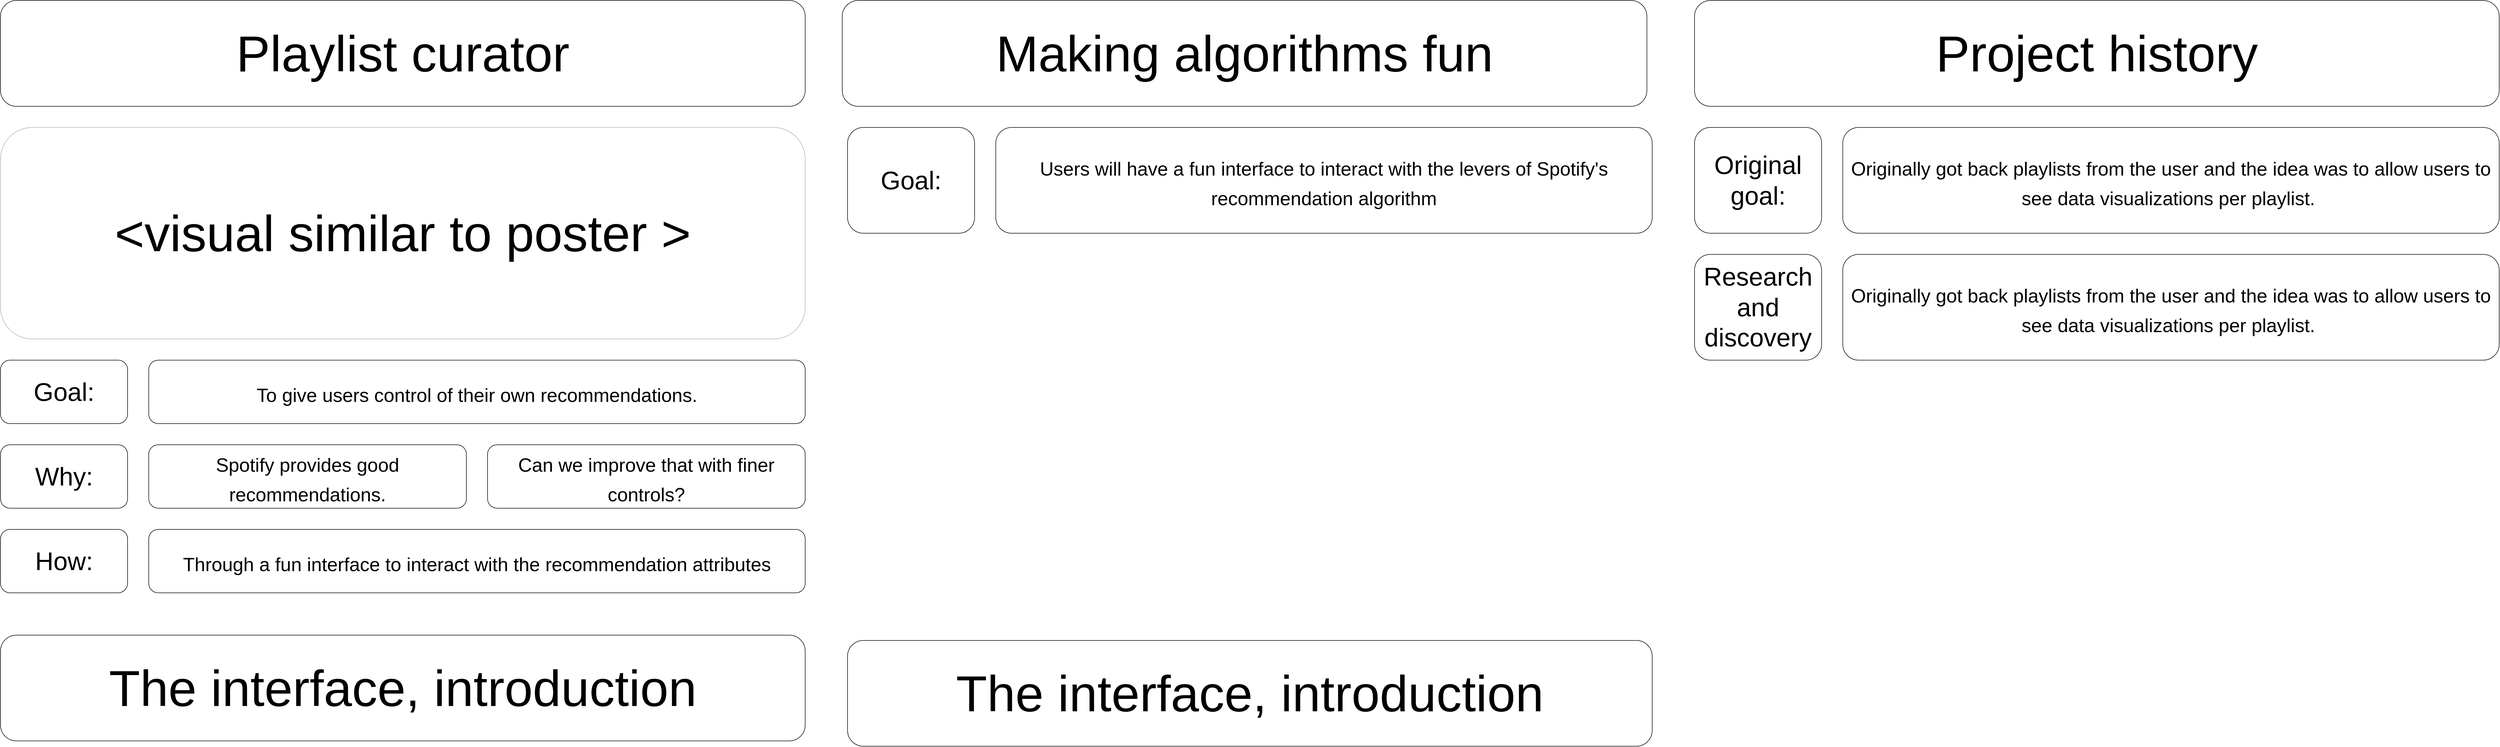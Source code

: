 <mxfile>
    <diagram id="_6eTLL0yAIovUGPhj1NL" name="Page-1">
        <mxGraphModel dx="2424" dy="1372" grid="1" gridSize="10" guides="1" tooltips="1" connect="1" arrows="1" fold="1" page="1" pageScale="1" pageWidth="1600" pageHeight="1200" math="0" shadow="0">
            <root>
                <mxCell id="0"/>
                <mxCell id="1" parent="0"/>
                <mxCell id="2" value="Playlist curator" style="rounded=1;whiteSpace=wrap;html=1;fontSize=96;" parent="1" vertex="1">
                    <mxGeometry x="40" y="40" width="1520" height="200" as="geometry"/>
                </mxCell>
                <mxCell id="3" value="Goal:" style="rounded=1;whiteSpace=wrap;html=1;fontSize=48;" parent="1" vertex="1">
                    <mxGeometry x="40" y="720" width="240" height="120" as="geometry"/>
                </mxCell>
                <mxCell id="4" value="&lt;p style=&quot;line-height: 60%;&quot;&gt;&lt;span style=&quot;font-size: 36px;&quot;&gt;To give users control of their own recommendations.&lt;/span&gt;&lt;/p&gt;" style="rounded=1;whiteSpace=wrap;html=1;fontSize=72;" parent="1" vertex="1">
                    <mxGeometry x="320" y="720" width="1240" height="120" as="geometry"/>
                </mxCell>
                <mxCell id="9" value="Why:" style="rounded=1;whiteSpace=wrap;html=1;fontSize=48;" parent="1" vertex="1">
                    <mxGeometry x="40" y="880" width="240" height="120" as="geometry"/>
                </mxCell>
                <mxCell id="10" value="&lt;p style=&quot;line-height: 60%;&quot;&gt;&lt;span style=&quot;font-size: 36px;&quot;&gt;Spotify provides good recommendations.&lt;/span&gt;&lt;/p&gt;" style="rounded=1;whiteSpace=wrap;html=1;fontSize=72;" parent="1" vertex="1">
                    <mxGeometry x="320" y="880" width="600" height="120" as="geometry"/>
                </mxCell>
                <mxCell id="11" value="&lt;p style=&quot;line-height: 60%;&quot;&gt;&lt;span style=&quot;font-size: 36px;&quot;&gt;Can we improve that with finer controls?&lt;/span&gt;&lt;/p&gt;" style="rounded=1;whiteSpace=wrap;html=1;fontSize=72;" parent="1" vertex="1">
                    <mxGeometry x="960" y="880" width="600" height="120" as="geometry"/>
                </mxCell>
                <mxCell id="12" value="How:" style="rounded=1;whiteSpace=wrap;html=1;fontSize=48;" parent="1" vertex="1">
                    <mxGeometry x="40" y="1040" width="240" height="120" as="geometry"/>
                </mxCell>
                <mxCell id="13" value="&lt;p style=&quot;line-height: 60%;&quot;&gt;&lt;span style=&quot;font-size: 36px;&quot;&gt;Through a fun interface to interact with the recommendation attributes&lt;/span&gt;&lt;/p&gt;" style="rounded=1;whiteSpace=wrap;html=1;fontSize=72;" parent="1" vertex="1">
                    <mxGeometry x="320" y="1040" width="1240" height="120" as="geometry"/>
                </mxCell>
                <mxCell id="14" value="&amp;lt;visual similar to poster &amp;gt;" style="rounded=1;whiteSpace=wrap;html=1;fontSize=96;opacity=30;" parent="1" vertex="1">
                    <mxGeometry x="40" y="280" width="1520" height="400" as="geometry"/>
                </mxCell>
                <mxCell id="15" value="Making algorithms fun" style="rounded=1;whiteSpace=wrap;html=1;fontSize=96;" parent="1" vertex="1">
                    <mxGeometry x="1630" y="40" width="1520" height="200" as="geometry"/>
                </mxCell>
                <mxCell id="17" value="The interface, introduction" style="rounded=1;whiteSpace=wrap;html=1;fontSize=96;" parent="1" vertex="1">
                    <mxGeometry x="40" y="1240" width="1520" height="200" as="geometry"/>
                </mxCell>
                <mxCell id="18" value="The interface, introduction" style="rounded=1;whiteSpace=wrap;html=1;fontSize=96;" parent="1" vertex="1">
                    <mxGeometry x="1640" y="1250" width="1520" height="200" as="geometry"/>
                </mxCell>
                <mxCell id="19" value="Goal:" style="rounded=1;whiteSpace=wrap;html=1;fontSize=48;" vertex="1" parent="1">
                    <mxGeometry x="1640" y="280" width="240" height="200" as="geometry"/>
                </mxCell>
                <mxCell id="20" value="&lt;p style=&quot;line-height: 60%;&quot;&gt;&lt;span style=&quot;font-size: 36px;&quot;&gt;Users will have a fun interface to interact with the levers of Spotify's recommendation algorithm&lt;/span&gt;&lt;/p&gt;" style="rounded=1;whiteSpace=wrap;html=1;fontSize=72;" vertex="1" parent="1">
                    <mxGeometry x="1920" y="280" width="1240" height="200" as="geometry"/>
                </mxCell>
                <mxCell id="21" value="Project history" style="rounded=1;whiteSpace=wrap;html=1;fontSize=96;" vertex="1" parent="1">
                    <mxGeometry x="3240" y="40" width="1520" height="200" as="geometry"/>
                </mxCell>
                <mxCell id="23" value="Original goal:" style="rounded=1;whiteSpace=wrap;html=1;fontSize=48;" vertex="1" parent="1">
                    <mxGeometry x="3240" y="280" width="240" height="200" as="geometry"/>
                </mxCell>
                <mxCell id="24" value="&lt;p style=&quot;line-height: 60%;&quot;&gt;&lt;span style=&quot;font-size: 36px;&quot;&gt;Originally got back playlists from the user and the idea was to allow users to see data visualizations per playlist.&amp;nbsp;&lt;/span&gt;&lt;/p&gt;" style="rounded=1;whiteSpace=wrap;html=1;fontSize=72;" vertex="1" parent="1">
                    <mxGeometry x="3520" y="280" width="1240" height="200" as="geometry"/>
                </mxCell>
                <mxCell id="25" value="Research and discovery" style="rounded=1;whiteSpace=wrap;html=1;fontSize=48;" vertex="1" parent="1">
                    <mxGeometry x="3240" y="520" width="240" height="200" as="geometry"/>
                </mxCell>
                <mxCell id="26" value="&lt;p style=&quot;line-height: 60%;&quot;&gt;&lt;span style=&quot;font-size: 36px;&quot;&gt;Originally got back playlists from the user and the idea was to allow users to see data visualizations per playlist.&amp;nbsp;&lt;/span&gt;&lt;/p&gt;" style="rounded=1;whiteSpace=wrap;html=1;fontSize=72;" vertex="1" parent="1">
                    <mxGeometry x="3520" y="520" width="1240" height="200" as="geometry"/>
                </mxCell>
            </root>
        </mxGraphModel>
    </diagram>
</mxfile>